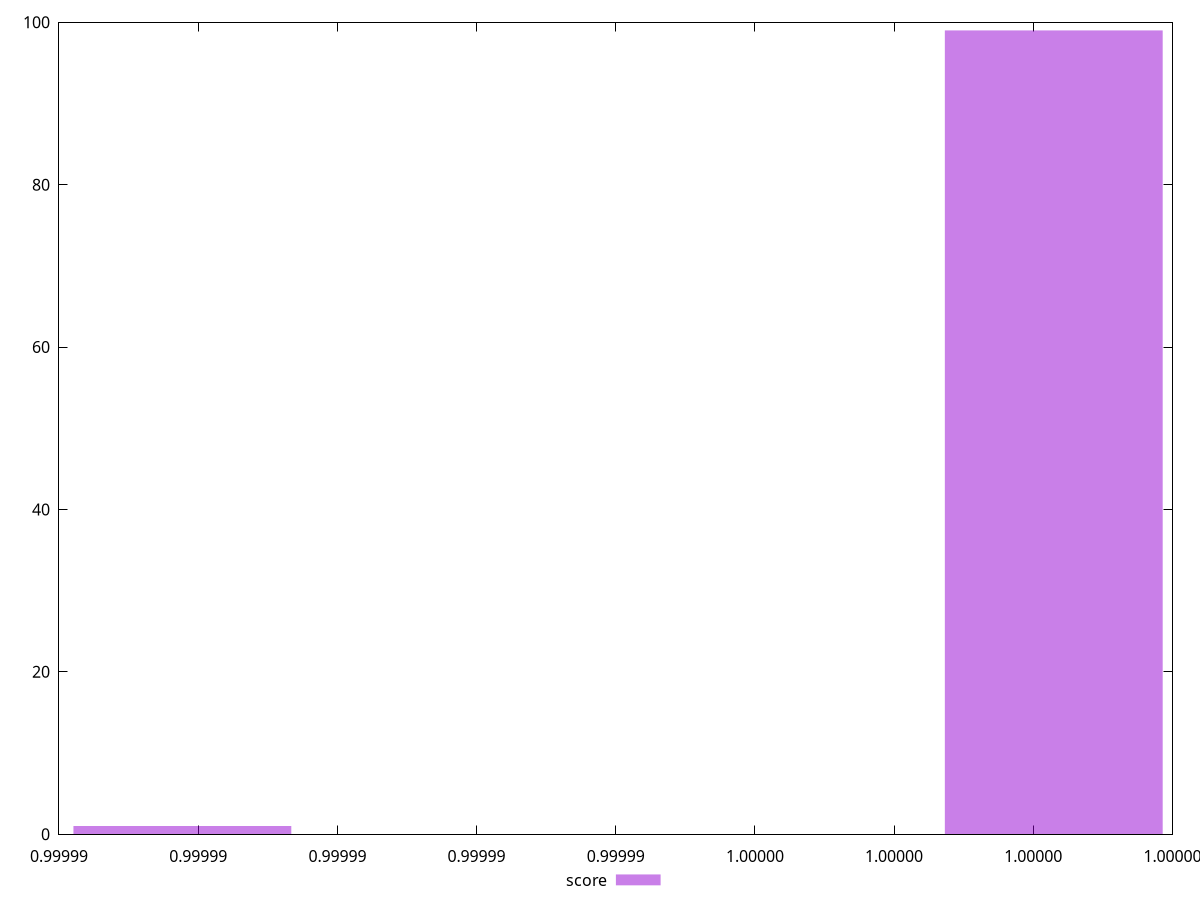 reset
set terminal svg size 640, 490 enhanced background rgb 'white'
set output "reprap/max-potential-fid/samples/pages+cached+noexternal+nofonts+nosvg+noimg+nocss/score/histogram.svg"

$score <<EOF
1.0000002939615695 99
0.9999877726325065 1
EOF

set key outside below
set boxwidth 0.0000031303322657700444
set yrange [0:100]
set style fill transparent solid 0.5 noborder

plot \
  $score title "score" with boxes, \


reset